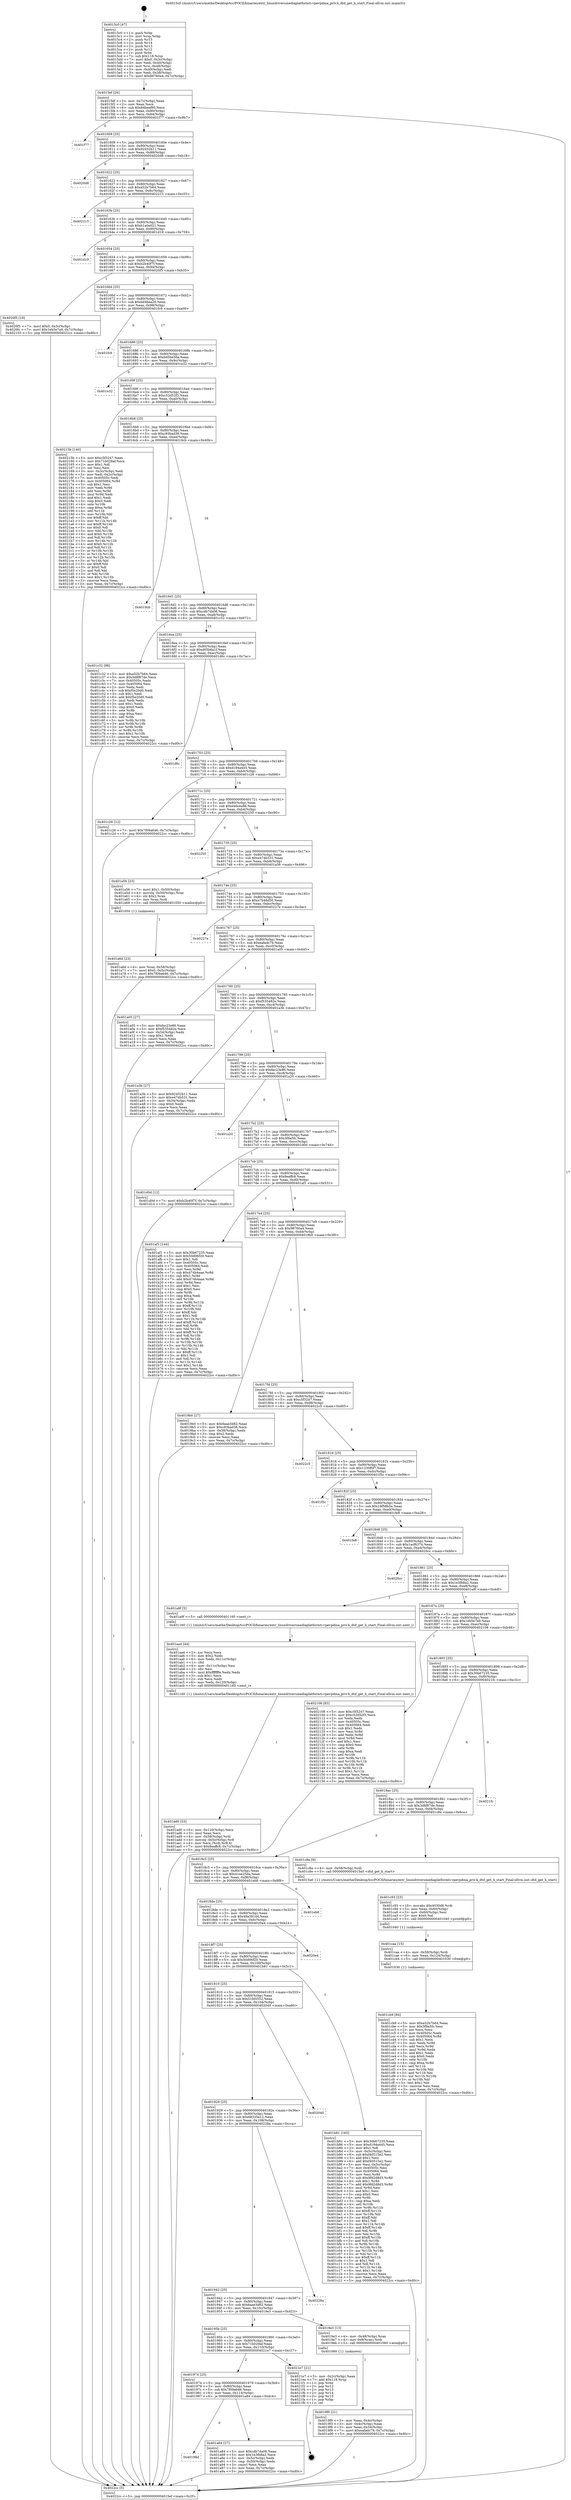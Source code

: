 digraph "0x4015c0" {
  label = "0x4015c0 (/mnt/c/Users/mathe/Desktop/tcc/POCII/binaries/extr_linuxdriversmediaplatformti-vpevpdma_priv.h_dtd_get_h_start_Final-ollvm.out::main(0))"
  labelloc = "t"
  node[shape=record]

  Entry [label="",width=0.3,height=0.3,shape=circle,fillcolor=black,style=filled]
  "0x4015ef" [label="{
     0x4015ef [26]\l
     | [instrs]\l
     &nbsp;&nbsp;0x4015ef \<+3\>: mov -0x7c(%rbp),%eax\l
     &nbsp;&nbsp;0x4015f2 \<+2\>: mov %eax,%ecx\l
     &nbsp;&nbsp;0x4015f4 \<+6\>: sub $0x84beaf90,%ecx\l
     &nbsp;&nbsp;0x4015fa \<+3\>: mov %eax,-0x80(%rbp)\l
     &nbsp;&nbsp;0x4015fd \<+6\>: mov %ecx,-0x84(%rbp)\l
     &nbsp;&nbsp;0x401603 \<+6\>: je 0000000000401f77 \<main+0x9b7\>\l
  }"]
  "0x401f77" [label="{
     0x401f77\l
  }", style=dashed]
  "0x401609" [label="{
     0x401609 [25]\l
     | [instrs]\l
     &nbsp;&nbsp;0x401609 \<+5\>: jmp 000000000040160e \<main+0x4e\>\l
     &nbsp;&nbsp;0x40160e \<+3\>: mov -0x80(%rbp),%eax\l
     &nbsp;&nbsp;0x401611 \<+5\>: sub $0x92452b11,%eax\l
     &nbsp;&nbsp;0x401616 \<+6\>: mov %eax,-0x88(%rbp)\l
     &nbsp;&nbsp;0x40161c \<+6\>: je 00000000004020d8 \<main+0xb18\>\l
  }"]
  Exit [label="",width=0.3,height=0.3,shape=circle,fillcolor=black,style=filled,peripheries=2]
  "0x4020d8" [label="{
     0x4020d8\l
  }", style=dashed]
  "0x401622" [label="{
     0x401622 [25]\l
     | [instrs]\l
     &nbsp;&nbsp;0x401622 \<+5\>: jmp 0000000000401627 \<main+0x67\>\l
     &nbsp;&nbsp;0x401627 \<+3\>: mov -0x80(%rbp),%eax\l
     &nbsp;&nbsp;0x40162a \<+5\>: sub $0xa52b7b64,%eax\l
     &nbsp;&nbsp;0x40162f \<+6\>: mov %eax,-0x8c(%rbp)\l
     &nbsp;&nbsp;0x401635 \<+6\>: je 0000000000402215 \<main+0xc55\>\l
  }"]
  "0x401cb9" [label="{
     0x401cb9 [84]\l
     | [instrs]\l
     &nbsp;&nbsp;0x401cb9 \<+5\>: mov $0xa52b7b64,%eax\l
     &nbsp;&nbsp;0x401cbe \<+5\>: mov $0x3f9a5fc,%esi\l
     &nbsp;&nbsp;0x401cc3 \<+2\>: xor %ecx,%ecx\l
     &nbsp;&nbsp;0x401cc5 \<+7\>: mov 0x40505c,%edx\l
     &nbsp;&nbsp;0x401ccc \<+8\>: mov 0x405064,%r8d\l
     &nbsp;&nbsp;0x401cd4 \<+3\>: sub $0x1,%ecx\l
     &nbsp;&nbsp;0x401cd7 \<+3\>: mov %edx,%r9d\l
     &nbsp;&nbsp;0x401cda \<+3\>: add %ecx,%r9d\l
     &nbsp;&nbsp;0x401cdd \<+4\>: imul %r9d,%edx\l
     &nbsp;&nbsp;0x401ce1 \<+3\>: and $0x1,%edx\l
     &nbsp;&nbsp;0x401ce4 \<+3\>: cmp $0x0,%edx\l
     &nbsp;&nbsp;0x401ce7 \<+4\>: sete %r10b\l
     &nbsp;&nbsp;0x401ceb \<+4\>: cmp $0xa,%r8d\l
     &nbsp;&nbsp;0x401cef \<+4\>: setl %r11b\l
     &nbsp;&nbsp;0x401cf3 \<+3\>: mov %r10b,%bl\l
     &nbsp;&nbsp;0x401cf6 \<+3\>: and %r11b,%bl\l
     &nbsp;&nbsp;0x401cf9 \<+3\>: xor %r11b,%r10b\l
     &nbsp;&nbsp;0x401cfc \<+3\>: or %r10b,%bl\l
     &nbsp;&nbsp;0x401cff \<+3\>: test $0x1,%bl\l
     &nbsp;&nbsp;0x401d02 \<+3\>: cmovne %esi,%eax\l
     &nbsp;&nbsp;0x401d05 \<+3\>: mov %eax,-0x7c(%rbp)\l
     &nbsp;&nbsp;0x401d08 \<+5\>: jmp 00000000004022cc \<main+0xd0c\>\l
  }"]
  "0x402215" [label="{
     0x402215\l
  }", style=dashed]
  "0x40163b" [label="{
     0x40163b [25]\l
     | [instrs]\l
     &nbsp;&nbsp;0x40163b \<+5\>: jmp 0000000000401640 \<main+0x80\>\l
     &nbsp;&nbsp;0x401640 \<+3\>: mov -0x80(%rbp),%eax\l
     &nbsp;&nbsp;0x401643 \<+5\>: sub $0xb1a0a021,%eax\l
     &nbsp;&nbsp;0x401648 \<+6\>: mov %eax,-0x90(%rbp)\l
     &nbsp;&nbsp;0x40164e \<+6\>: je 0000000000401d19 \<main+0x759\>\l
  }"]
  "0x401caa" [label="{
     0x401caa [15]\l
     | [instrs]\l
     &nbsp;&nbsp;0x401caa \<+4\>: mov -0x58(%rbp),%rdi\l
     &nbsp;&nbsp;0x401cae \<+6\>: mov %eax,-0x124(%rbp)\l
     &nbsp;&nbsp;0x401cb4 \<+5\>: call 0000000000401030 \<free@plt\>\l
     | [calls]\l
     &nbsp;&nbsp;0x401030 \{1\} (unknown)\l
  }"]
  "0x401d19" [label="{
     0x401d19\l
  }", style=dashed]
  "0x401654" [label="{
     0x401654 [25]\l
     | [instrs]\l
     &nbsp;&nbsp;0x401654 \<+5\>: jmp 0000000000401659 \<main+0x99\>\l
     &nbsp;&nbsp;0x401659 \<+3\>: mov -0x80(%rbp),%eax\l
     &nbsp;&nbsp;0x40165c \<+5\>: sub $0xb2b40f7f,%eax\l
     &nbsp;&nbsp;0x401661 \<+6\>: mov %eax,-0x94(%rbp)\l
     &nbsp;&nbsp;0x401667 \<+6\>: je 00000000004020f5 \<main+0xb35\>\l
  }"]
  "0x401c93" [label="{
     0x401c93 [23]\l
     | [instrs]\l
     &nbsp;&nbsp;0x401c93 \<+10\>: movabs $0x4030d6,%rdi\l
     &nbsp;&nbsp;0x401c9d \<+3\>: mov %eax,-0x60(%rbp)\l
     &nbsp;&nbsp;0x401ca0 \<+3\>: mov -0x60(%rbp),%esi\l
     &nbsp;&nbsp;0x401ca3 \<+2\>: mov $0x0,%al\l
     &nbsp;&nbsp;0x401ca5 \<+5\>: call 0000000000401040 \<printf@plt\>\l
     | [calls]\l
     &nbsp;&nbsp;0x401040 \{1\} (unknown)\l
  }"]
  "0x4020f5" [label="{
     0x4020f5 [19]\l
     | [instrs]\l
     &nbsp;&nbsp;0x4020f5 \<+7\>: movl $0x0,-0x3c(%rbp)\l
     &nbsp;&nbsp;0x4020fc \<+7\>: movl $0x1eb5e7a9,-0x7c(%rbp)\l
     &nbsp;&nbsp;0x402103 \<+5\>: jmp 00000000004022cc \<main+0xd0c\>\l
  }"]
  "0x40166d" [label="{
     0x40166d [25]\l
     | [instrs]\l
     &nbsp;&nbsp;0x40166d \<+5\>: jmp 0000000000401672 \<main+0xb2\>\l
     &nbsp;&nbsp;0x401672 \<+3\>: mov -0x80(%rbp),%eax\l
     &nbsp;&nbsp;0x401675 \<+5\>: sub $0xbd4bea26,%eax\l
     &nbsp;&nbsp;0x40167a \<+6\>: mov %eax,-0x98(%rbp)\l
     &nbsp;&nbsp;0x401680 \<+6\>: je 0000000000401fc9 \<main+0xa09\>\l
  }"]
  "0x401ad0" [label="{
     0x401ad0 [33]\l
     | [instrs]\l
     &nbsp;&nbsp;0x401ad0 \<+6\>: mov -0x120(%rbp),%ecx\l
     &nbsp;&nbsp;0x401ad6 \<+3\>: imul %eax,%ecx\l
     &nbsp;&nbsp;0x401ad9 \<+4\>: mov -0x58(%rbp),%rdi\l
     &nbsp;&nbsp;0x401add \<+4\>: movslq -0x5c(%rbp),%r8\l
     &nbsp;&nbsp;0x401ae1 \<+4\>: mov %ecx,(%rdi,%r8,4)\l
     &nbsp;&nbsp;0x401ae5 \<+7\>: movl $0x8eaffc8,-0x7c(%rbp)\l
     &nbsp;&nbsp;0x401aec \<+5\>: jmp 00000000004022cc \<main+0xd0c\>\l
  }"]
  "0x401fc9" [label="{
     0x401fc9\l
  }", style=dashed]
  "0x401686" [label="{
     0x401686 [25]\l
     | [instrs]\l
     &nbsp;&nbsp;0x401686 \<+5\>: jmp 000000000040168b \<main+0xcb\>\l
     &nbsp;&nbsp;0x40168b \<+3\>: mov -0x80(%rbp),%eax\l
     &nbsp;&nbsp;0x40168e \<+5\>: sub $0xbd5be56a,%eax\l
     &nbsp;&nbsp;0x401693 \<+6\>: mov %eax,-0x9c(%rbp)\l
     &nbsp;&nbsp;0x401699 \<+6\>: je 0000000000401e32 \<main+0x872\>\l
  }"]
  "0x401aa4" [label="{
     0x401aa4 [44]\l
     | [instrs]\l
     &nbsp;&nbsp;0x401aa4 \<+2\>: xor %ecx,%ecx\l
     &nbsp;&nbsp;0x401aa6 \<+5\>: mov $0x2,%edx\l
     &nbsp;&nbsp;0x401aab \<+6\>: mov %edx,-0x11c(%rbp)\l
     &nbsp;&nbsp;0x401ab1 \<+1\>: cltd\l
     &nbsp;&nbsp;0x401ab2 \<+6\>: mov -0x11c(%rbp),%esi\l
     &nbsp;&nbsp;0x401ab8 \<+2\>: idiv %esi\l
     &nbsp;&nbsp;0x401aba \<+6\>: imul $0xfffffffe,%edx,%edx\l
     &nbsp;&nbsp;0x401ac0 \<+3\>: sub $0x1,%ecx\l
     &nbsp;&nbsp;0x401ac3 \<+2\>: sub %ecx,%edx\l
     &nbsp;&nbsp;0x401ac5 \<+6\>: mov %edx,-0x120(%rbp)\l
     &nbsp;&nbsp;0x401acb \<+5\>: call 0000000000401160 \<next_i\>\l
     | [calls]\l
     &nbsp;&nbsp;0x401160 \{1\} (/mnt/c/Users/mathe/Desktop/tcc/POCII/binaries/extr_linuxdriversmediaplatformti-vpevpdma_priv.h_dtd_get_h_start_Final-ollvm.out::next_i)\l
  }"]
  "0x401e32" [label="{
     0x401e32\l
  }", style=dashed]
  "0x40169f" [label="{
     0x40169f [25]\l
     | [instrs]\l
     &nbsp;&nbsp;0x40169f \<+5\>: jmp 00000000004016a4 \<main+0xe4\>\l
     &nbsp;&nbsp;0x4016a4 \<+3\>: mov -0x80(%rbp),%eax\l
     &nbsp;&nbsp;0x4016a7 \<+5\>: sub $0xc52d52f3,%eax\l
     &nbsp;&nbsp;0x4016ac \<+6\>: mov %eax,-0xa0(%rbp)\l
     &nbsp;&nbsp;0x4016b2 \<+6\>: je 000000000040215b \<main+0xb9b\>\l
  }"]
  "0x40198d" [label="{
     0x40198d\l
  }", style=dashed]
  "0x40215b" [label="{
     0x40215b [140]\l
     | [instrs]\l
     &nbsp;&nbsp;0x40215b \<+5\>: mov $0xc5f3247,%eax\l
     &nbsp;&nbsp;0x402160 \<+5\>: mov $0x71b029af,%ecx\l
     &nbsp;&nbsp;0x402165 \<+2\>: mov $0x1,%dl\l
     &nbsp;&nbsp;0x402167 \<+2\>: xor %esi,%esi\l
     &nbsp;&nbsp;0x402169 \<+3\>: mov -0x3c(%rbp),%edi\l
     &nbsp;&nbsp;0x40216c \<+3\>: mov %edi,-0x2c(%rbp)\l
     &nbsp;&nbsp;0x40216f \<+7\>: mov 0x40505c,%edi\l
     &nbsp;&nbsp;0x402176 \<+8\>: mov 0x405064,%r8d\l
     &nbsp;&nbsp;0x40217e \<+3\>: sub $0x1,%esi\l
     &nbsp;&nbsp;0x402181 \<+3\>: mov %edi,%r9d\l
     &nbsp;&nbsp;0x402184 \<+3\>: add %esi,%r9d\l
     &nbsp;&nbsp;0x402187 \<+4\>: imul %r9d,%edi\l
     &nbsp;&nbsp;0x40218b \<+3\>: and $0x1,%edi\l
     &nbsp;&nbsp;0x40218e \<+3\>: cmp $0x0,%edi\l
     &nbsp;&nbsp;0x402191 \<+4\>: sete %r10b\l
     &nbsp;&nbsp;0x402195 \<+4\>: cmp $0xa,%r8d\l
     &nbsp;&nbsp;0x402199 \<+4\>: setl %r11b\l
     &nbsp;&nbsp;0x40219d \<+3\>: mov %r10b,%bl\l
     &nbsp;&nbsp;0x4021a0 \<+3\>: xor $0xff,%bl\l
     &nbsp;&nbsp;0x4021a3 \<+3\>: mov %r11b,%r14b\l
     &nbsp;&nbsp;0x4021a6 \<+4\>: xor $0xff,%r14b\l
     &nbsp;&nbsp;0x4021aa \<+3\>: xor $0x0,%dl\l
     &nbsp;&nbsp;0x4021ad \<+3\>: mov %bl,%r15b\l
     &nbsp;&nbsp;0x4021b0 \<+4\>: and $0x0,%r15b\l
     &nbsp;&nbsp;0x4021b4 \<+3\>: and %dl,%r10b\l
     &nbsp;&nbsp;0x4021b7 \<+3\>: mov %r14b,%r12b\l
     &nbsp;&nbsp;0x4021ba \<+4\>: and $0x0,%r12b\l
     &nbsp;&nbsp;0x4021be \<+3\>: and %dl,%r11b\l
     &nbsp;&nbsp;0x4021c1 \<+3\>: or %r10b,%r15b\l
     &nbsp;&nbsp;0x4021c4 \<+3\>: or %r11b,%r12b\l
     &nbsp;&nbsp;0x4021c7 \<+3\>: xor %r12b,%r15b\l
     &nbsp;&nbsp;0x4021ca \<+3\>: or %r14b,%bl\l
     &nbsp;&nbsp;0x4021cd \<+3\>: xor $0xff,%bl\l
     &nbsp;&nbsp;0x4021d0 \<+3\>: or $0x0,%dl\l
     &nbsp;&nbsp;0x4021d3 \<+2\>: and %dl,%bl\l
     &nbsp;&nbsp;0x4021d5 \<+3\>: or %bl,%r15b\l
     &nbsp;&nbsp;0x4021d8 \<+4\>: test $0x1,%r15b\l
     &nbsp;&nbsp;0x4021dc \<+3\>: cmovne %ecx,%eax\l
     &nbsp;&nbsp;0x4021df \<+3\>: mov %eax,-0x7c(%rbp)\l
     &nbsp;&nbsp;0x4021e2 \<+5\>: jmp 00000000004022cc \<main+0xd0c\>\l
  }"]
  "0x4016b8" [label="{
     0x4016b8 [25]\l
     | [instrs]\l
     &nbsp;&nbsp;0x4016b8 \<+5\>: jmp 00000000004016bd \<main+0xfd\>\l
     &nbsp;&nbsp;0x4016bd \<+3\>: mov -0x80(%rbp),%eax\l
     &nbsp;&nbsp;0x4016c0 \<+5\>: sub $0xc93bad38,%eax\l
     &nbsp;&nbsp;0x4016c5 \<+6\>: mov %eax,-0xa4(%rbp)\l
     &nbsp;&nbsp;0x4016cb \<+6\>: je 00000000004019cb \<main+0x40b\>\l
  }"]
  "0x401a84" [label="{
     0x401a84 [27]\l
     | [instrs]\l
     &nbsp;&nbsp;0x401a84 \<+5\>: mov $0xcdb7da06,%eax\l
     &nbsp;&nbsp;0x401a89 \<+5\>: mov $0x1e3fb8a2,%ecx\l
     &nbsp;&nbsp;0x401a8e \<+3\>: mov -0x5c(%rbp),%edx\l
     &nbsp;&nbsp;0x401a91 \<+3\>: cmp -0x50(%rbp),%edx\l
     &nbsp;&nbsp;0x401a94 \<+3\>: cmovl %ecx,%eax\l
     &nbsp;&nbsp;0x401a97 \<+3\>: mov %eax,-0x7c(%rbp)\l
     &nbsp;&nbsp;0x401a9a \<+5\>: jmp 00000000004022cc \<main+0xd0c\>\l
  }"]
  "0x4019cb" [label="{
     0x4019cb\l
  }", style=dashed]
  "0x4016d1" [label="{
     0x4016d1 [25]\l
     | [instrs]\l
     &nbsp;&nbsp;0x4016d1 \<+5\>: jmp 00000000004016d6 \<main+0x116\>\l
     &nbsp;&nbsp;0x4016d6 \<+3\>: mov -0x80(%rbp),%eax\l
     &nbsp;&nbsp;0x4016d9 \<+5\>: sub $0xcdb7da06,%eax\l
     &nbsp;&nbsp;0x4016de \<+6\>: mov %eax,-0xa8(%rbp)\l
     &nbsp;&nbsp;0x4016e4 \<+6\>: je 0000000000401c32 \<main+0x672\>\l
  }"]
  "0x401974" [label="{
     0x401974 [25]\l
     | [instrs]\l
     &nbsp;&nbsp;0x401974 \<+5\>: jmp 0000000000401979 \<main+0x3b9\>\l
     &nbsp;&nbsp;0x401979 \<+3\>: mov -0x80(%rbp),%eax\l
     &nbsp;&nbsp;0x40197c \<+5\>: sub $0x7f09a646,%eax\l
     &nbsp;&nbsp;0x401981 \<+6\>: mov %eax,-0x114(%rbp)\l
     &nbsp;&nbsp;0x401987 \<+6\>: je 0000000000401a84 \<main+0x4c4\>\l
  }"]
  "0x401c32" [label="{
     0x401c32 [88]\l
     | [instrs]\l
     &nbsp;&nbsp;0x401c32 \<+5\>: mov $0xa52b7b64,%eax\l
     &nbsp;&nbsp;0x401c37 \<+5\>: mov $0x3d8f87de,%ecx\l
     &nbsp;&nbsp;0x401c3c \<+7\>: mov 0x40505c,%edx\l
     &nbsp;&nbsp;0x401c43 \<+7\>: mov 0x405064,%esi\l
     &nbsp;&nbsp;0x401c4a \<+2\>: mov %edx,%edi\l
     &nbsp;&nbsp;0x401c4c \<+6\>: sub $0xf5e20d0,%edi\l
     &nbsp;&nbsp;0x401c52 \<+3\>: sub $0x1,%edi\l
     &nbsp;&nbsp;0x401c55 \<+6\>: add $0xf5e20d0,%edi\l
     &nbsp;&nbsp;0x401c5b \<+3\>: imul %edi,%edx\l
     &nbsp;&nbsp;0x401c5e \<+3\>: and $0x1,%edx\l
     &nbsp;&nbsp;0x401c61 \<+3\>: cmp $0x0,%edx\l
     &nbsp;&nbsp;0x401c64 \<+4\>: sete %r8b\l
     &nbsp;&nbsp;0x401c68 \<+3\>: cmp $0xa,%esi\l
     &nbsp;&nbsp;0x401c6b \<+4\>: setl %r9b\l
     &nbsp;&nbsp;0x401c6f \<+3\>: mov %r8b,%r10b\l
     &nbsp;&nbsp;0x401c72 \<+3\>: and %r9b,%r10b\l
     &nbsp;&nbsp;0x401c75 \<+3\>: xor %r9b,%r8b\l
     &nbsp;&nbsp;0x401c78 \<+3\>: or %r8b,%r10b\l
     &nbsp;&nbsp;0x401c7b \<+4\>: test $0x1,%r10b\l
     &nbsp;&nbsp;0x401c7f \<+3\>: cmovne %ecx,%eax\l
     &nbsp;&nbsp;0x401c82 \<+3\>: mov %eax,-0x7c(%rbp)\l
     &nbsp;&nbsp;0x401c85 \<+5\>: jmp 00000000004022cc \<main+0xd0c\>\l
  }"]
  "0x4016ea" [label="{
     0x4016ea [25]\l
     | [instrs]\l
     &nbsp;&nbsp;0x4016ea \<+5\>: jmp 00000000004016ef \<main+0x12f\>\l
     &nbsp;&nbsp;0x4016ef \<+3\>: mov -0x80(%rbp),%eax\l
     &nbsp;&nbsp;0x4016f2 \<+5\>: sub $0xd05b6a1f,%eax\l
     &nbsp;&nbsp;0x4016f7 \<+6\>: mov %eax,-0xac(%rbp)\l
     &nbsp;&nbsp;0x4016fd \<+6\>: je 0000000000401d6c \<main+0x7ac\>\l
  }"]
  "0x4021e7" [label="{
     0x4021e7 [21]\l
     | [instrs]\l
     &nbsp;&nbsp;0x4021e7 \<+3\>: mov -0x2c(%rbp),%eax\l
     &nbsp;&nbsp;0x4021ea \<+7\>: add $0x118,%rsp\l
     &nbsp;&nbsp;0x4021f1 \<+1\>: pop %rbx\l
     &nbsp;&nbsp;0x4021f2 \<+2\>: pop %r12\l
     &nbsp;&nbsp;0x4021f4 \<+2\>: pop %r13\l
     &nbsp;&nbsp;0x4021f6 \<+2\>: pop %r14\l
     &nbsp;&nbsp;0x4021f8 \<+2\>: pop %r15\l
     &nbsp;&nbsp;0x4021fa \<+1\>: pop %rbp\l
     &nbsp;&nbsp;0x4021fb \<+1\>: ret\l
  }"]
  "0x401d6c" [label="{
     0x401d6c\l
  }", style=dashed]
  "0x401703" [label="{
     0x401703 [25]\l
     | [instrs]\l
     &nbsp;&nbsp;0x401703 \<+5\>: jmp 0000000000401708 \<main+0x148\>\l
     &nbsp;&nbsp;0x401708 \<+3\>: mov -0x80(%rbp),%eax\l
     &nbsp;&nbsp;0x40170b \<+5\>: sub $0xd194a445,%eax\l
     &nbsp;&nbsp;0x401710 \<+6\>: mov %eax,-0xb0(%rbp)\l
     &nbsp;&nbsp;0x401716 \<+6\>: je 0000000000401c26 \<main+0x666\>\l
  }"]
  "0x401a6d" [label="{
     0x401a6d [23]\l
     | [instrs]\l
     &nbsp;&nbsp;0x401a6d \<+4\>: mov %rax,-0x58(%rbp)\l
     &nbsp;&nbsp;0x401a71 \<+7\>: movl $0x0,-0x5c(%rbp)\l
     &nbsp;&nbsp;0x401a78 \<+7\>: movl $0x7f09a646,-0x7c(%rbp)\l
     &nbsp;&nbsp;0x401a7f \<+5\>: jmp 00000000004022cc \<main+0xd0c\>\l
  }"]
  "0x401c26" [label="{
     0x401c26 [12]\l
     | [instrs]\l
     &nbsp;&nbsp;0x401c26 \<+7\>: movl $0x7f09a646,-0x7c(%rbp)\l
     &nbsp;&nbsp;0x401c2d \<+5\>: jmp 00000000004022cc \<main+0xd0c\>\l
  }"]
  "0x40171c" [label="{
     0x40171c [25]\l
     | [instrs]\l
     &nbsp;&nbsp;0x40171c \<+5\>: jmp 0000000000401721 \<main+0x161\>\l
     &nbsp;&nbsp;0x401721 \<+3\>: mov -0x80(%rbp),%eax\l
     &nbsp;&nbsp;0x401724 \<+5\>: sub $0xe46cea98,%eax\l
     &nbsp;&nbsp;0x401729 \<+6\>: mov %eax,-0xb4(%rbp)\l
     &nbsp;&nbsp;0x40172f \<+6\>: je 0000000000402250 \<main+0xc90\>\l
  }"]
  "0x4019f0" [label="{
     0x4019f0 [21]\l
     | [instrs]\l
     &nbsp;&nbsp;0x4019f0 \<+3\>: mov %eax,-0x4c(%rbp)\l
     &nbsp;&nbsp;0x4019f3 \<+3\>: mov -0x4c(%rbp),%eax\l
     &nbsp;&nbsp;0x4019f6 \<+3\>: mov %eax,-0x34(%rbp)\l
     &nbsp;&nbsp;0x4019f9 \<+7\>: movl $0xeafadc79,-0x7c(%rbp)\l
     &nbsp;&nbsp;0x401a00 \<+5\>: jmp 00000000004022cc \<main+0xd0c\>\l
  }"]
  "0x402250" [label="{
     0x402250\l
  }", style=dashed]
  "0x401735" [label="{
     0x401735 [25]\l
     | [instrs]\l
     &nbsp;&nbsp;0x401735 \<+5\>: jmp 000000000040173a \<main+0x17a\>\l
     &nbsp;&nbsp;0x40173a \<+3\>: mov -0x80(%rbp),%eax\l
     &nbsp;&nbsp;0x40173d \<+5\>: sub $0xe474b531,%eax\l
     &nbsp;&nbsp;0x401742 \<+6\>: mov %eax,-0xb8(%rbp)\l
     &nbsp;&nbsp;0x401748 \<+6\>: je 0000000000401a56 \<main+0x496\>\l
  }"]
  "0x40195b" [label="{
     0x40195b [25]\l
     | [instrs]\l
     &nbsp;&nbsp;0x40195b \<+5\>: jmp 0000000000401960 \<main+0x3a0\>\l
     &nbsp;&nbsp;0x401960 \<+3\>: mov -0x80(%rbp),%eax\l
     &nbsp;&nbsp;0x401963 \<+5\>: sub $0x71b029af,%eax\l
     &nbsp;&nbsp;0x401968 \<+6\>: mov %eax,-0x110(%rbp)\l
     &nbsp;&nbsp;0x40196e \<+6\>: je 00000000004021e7 \<main+0xc27\>\l
  }"]
  "0x401a56" [label="{
     0x401a56 [23]\l
     | [instrs]\l
     &nbsp;&nbsp;0x401a56 \<+7\>: movl $0x1,-0x50(%rbp)\l
     &nbsp;&nbsp;0x401a5d \<+4\>: movslq -0x50(%rbp),%rax\l
     &nbsp;&nbsp;0x401a61 \<+4\>: shl $0x2,%rax\l
     &nbsp;&nbsp;0x401a65 \<+3\>: mov %rax,%rdi\l
     &nbsp;&nbsp;0x401a68 \<+5\>: call 0000000000401050 \<malloc@plt\>\l
     | [calls]\l
     &nbsp;&nbsp;0x401050 \{1\} (unknown)\l
  }"]
  "0x40174e" [label="{
     0x40174e [25]\l
     | [instrs]\l
     &nbsp;&nbsp;0x40174e \<+5\>: jmp 0000000000401753 \<main+0x193\>\l
     &nbsp;&nbsp;0x401753 \<+3\>: mov -0x80(%rbp),%eax\l
     &nbsp;&nbsp;0x401756 \<+5\>: sub $0xe7b48d50,%eax\l
     &nbsp;&nbsp;0x40175b \<+6\>: mov %eax,-0xbc(%rbp)\l
     &nbsp;&nbsp;0x401761 \<+6\>: je 000000000040227e \<main+0xcbe\>\l
  }"]
  "0x4019e3" [label="{
     0x4019e3 [13]\l
     | [instrs]\l
     &nbsp;&nbsp;0x4019e3 \<+4\>: mov -0x48(%rbp),%rax\l
     &nbsp;&nbsp;0x4019e7 \<+4\>: mov 0x8(%rax),%rdi\l
     &nbsp;&nbsp;0x4019eb \<+5\>: call 0000000000401060 \<atoi@plt\>\l
     | [calls]\l
     &nbsp;&nbsp;0x401060 \{1\} (unknown)\l
  }"]
  "0x40227e" [label="{
     0x40227e\l
  }", style=dashed]
  "0x401767" [label="{
     0x401767 [25]\l
     | [instrs]\l
     &nbsp;&nbsp;0x401767 \<+5\>: jmp 000000000040176c \<main+0x1ac\>\l
     &nbsp;&nbsp;0x40176c \<+3\>: mov -0x80(%rbp),%eax\l
     &nbsp;&nbsp;0x40176f \<+5\>: sub $0xeafadc79,%eax\l
     &nbsp;&nbsp;0x401774 \<+6\>: mov %eax,-0xc0(%rbp)\l
     &nbsp;&nbsp;0x40177a \<+6\>: je 0000000000401a05 \<main+0x445\>\l
  }"]
  "0x401942" [label="{
     0x401942 [25]\l
     | [instrs]\l
     &nbsp;&nbsp;0x401942 \<+5\>: jmp 0000000000401947 \<main+0x387\>\l
     &nbsp;&nbsp;0x401947 \<+3\>: mov -0x80(%rbp),%eax\l
     &nbsp;&nbsp;0x40194a \<+5\>: sub $0x6aae3d82,%eax\l
     &nbsp;&nbsp;0x40194f \<+6\>: mov %eax,-0x10c(%rbp)\l
     &nbsp;&nbsp;0x401955 \<+6\>: je 00000000004019e3 \<main+0x423\>\l
  }"]
  "0x401a05" [label="{
     0x401a05 [27]\l
     | [instrs]\l
     &nbsp;&nbsp;0x401a05 \<+5\>: mov $0xfac23e86,%eax\l
     &nbsp;&nbsp;0x401a0a \<+5\>: mov $0xf535482e,%ecx\l
     &nbsp;&nbsp;0x401a0f \<+3\>: mov -0x34(%rbp),%edx\l
     &nbsp;&nbsp;0x401a12 \<+3\>: cmp $0x1,%edx\l
     &nbsp;&nbsp;0x401a15 \<+3\>: cmovl %ecx,%eax\l
     &nbsp;&nbsp;0x401a18 \<+3\>: mov %eax,-0x7c(%rbp)\l
     &nbsp;&nbsp;0x401a1b \<+5\>: jmp 00000000004022cc \<main+0xd0c\>\l
  }"]
  "0x401780" [label="{
     0x401780 [25]\l
     | [instrs]\l
     &nbsp;&nbsp;0x401780 \<+5\>: jmp 0000000000401785 \<main+0x1c5\>\l
     &nbsp;&nbsp;0x401785 \<+3\>: mov -0x80(%rbp),%eax\l
     &nbsp;&nbsp;0x401788 \<+5\>: sub $0xf535482e,%eax\l
     &nbsp;&nbsp;0x40178d \<+6\>: mov %eax,-0xc4(%rbp)\l
     &nbsp;&nbsp;0x401793 \<+6\>: je 0000000000401a3b \<main+0x47b\>\l
  }"]
  "0x40228a" [label="{
     0x40228a\l
  }", style=dashed]
  "0x401a3b" [label="{
     0x401a3b [27]\l
     | [instrs]\l
     &nbsp;&nbsp;0x401a3b \<+5\>: mov $0x92452b11,%eax\l
     &nbsp;&nbsp;0x401a40 \<+5\>: mov $0xe474b531,%ecx\l
     &nbsp;&nbsp;0x401a45 \<+3\>: mov -0x34(%rbp),%edx\l
     &nbsp;&nbsp;0x401a48 \<+3\>: cmp $0x0,%edx\l
     &nbsp;&nbsp;0x401a4b \<+3\>: cmove %ecx,%eax\l
     &nbsp;&nbsp;0x401a4e \<+3\>: mov %eax,-0x7c(%rbp)\l
     &nbsp;&nbsp;0x401a51 \<+5\>: jmp 00000000004022cc \<main+0xd0c\>\l
  }"]
  "0x401799" [label="{
     0x401799 [25]\l
     | [instrs]\l
     &nbsp;&nbsp;0x401799 \<+5\>: jmp 000000000040179e \<main+0x1de\>\l
     &nbsp;&nbsp;0x40179e \<+3\>: mov -0x80(%rbp),%eax\l
     &nbsp;&nbsp;0x4017a1 \<+5\>: sub $0xfac23e86,%eax\l
     &nbsp;&nbsp;0x4017a6 \<+6\>: mov %eax,-0xc8(%rbp)\l
     &nbsp;&nbsp;0x4017ac \<+6\>: je 0000000000401a20 \<main+0x460\>\l
  }"]
  "0x401929" [label="{
     0x401929 [25]\l
     | [instrs]\l
     &nbsp;&nbsp;0x401929 \<+5\>: jmp 000000000040192e \<main+0x36e\>\l
     &nbsp;&nbsp;0x40192e \<+3\>: mov -0x80(%rbp),%eax\l
     &nbsp;&nbsp;0x401931 \<+5\>: sub $0x68335e12,%eax\l
     &nbsp;&nbsp;0x401936 \<+6\>: mov %eax,-0x108(%rbp)\l
     &nbsp;&nbsp;0x40193c \<+6\>: je 000000000040228a \<main+0xcca\>\l
  }"]
  "0x401a20" [label="{
     0x401a20\l
  }", style=dashed]
  "0x4017b2" [label="{
     0x4017b2 [25]\l
     | [instrs]\l
     &nbsp;&nbsp;0x4017b2 \<+5\>: jmp 00000000004017b7 \<main+0x1f7\>\l
     &nbsp;&nbsp;0x4017b7 \<+3\>: mov -0x80(%rbp),%eax\l
     &nbsp;&nbsp;0x4017ba \<+5\>: sub $0x3f9a5fc,%eax\l
     &nbsp;&nbsp;0x4017bf \<+6\>: mov %eax,-0xcc(%rbp)\l
     &nbsp;&nbsp;0x4017c5 \<+6\>: je 0000000000401d0d \<main+0x74d\>\l
  }"]
  "0x402040" [label="{
     0x402040\l
  }", style=dashed]
  "0x401d0d" [label="{
     0x401d0d [12]\l
     | [instrs]\l
     &nbsp;&nbsp;0x401d0d \<+7\>: movl $0xb2b40f7f,-0x7c(%rbp)\l
     &nbsp;&nbsp;0x401d14 \<+5\>: jmp 00000000004022cc \<main+0xd0c\>\l
  }"]
  "0x4017cb" [label="{
     0x4017cb [25]\l
     | [instrs]\l
     &nbsp;&nbsp;0x4017cb \<+5\>: jmp 00000000004017d0 \<main+0x210\>\l
     &nbsp;&nbsp;0x4017d0 \<+3\>: mov -0x80(%rbp),%eax\l
     &nbsp;&nbsp;0x4017d3 \<+5\>: sub $0x8eaffc8,%eax\l
     &nbsp;&nbsp;0x4017d8 \<+6\>: mov %eax,-0xd0(%rbp)\l
     &nbsp;&nbsp;0x4017de \<+6\>: je 0000000000401af1 \<main+0x531\>\l
  }"]
  "0x401910" [label="{
     0x401910 [25]\l
     | [instrs]\l
     &nbsp;&nbsp;0x401910 \<+5\>: jmp 0000000000401915 \<main+0x355\>\l
     &nbsp;&nbsp;0x401915 \<+3\>: mov -0x80(%rbp),%eax\l
     &nbsp;&nbsp;0x401918 \<+5\>: sub $0x51fd5552,%eax\l
     &nbsp;&nbsp;0x40191d \<+6\>: mov %eax,-0x104(%rbp)\l
     &nbsp;&nbsp;0x401923 \<+6\>: je 0000000000402040 \<main+0xa80\>\l
  }"]
  "0x401af1" [label="{
     0x401af1 [144]\l
     | [instrs]\l
     &nbsp;&nbsp;0x401af1 \<+5\>: mov $0x30b67235,%eax\l
     &nbsp;&nbsp;0x401af6 \<+5\>: mov $0x50d06f20,%ecx\l
     &nbsp;&nbsp;0x401afb \<+2\>: mov $0x1,%dl\l
     &nbsp;&nbsp;0x401afd \<+7\>: mov 0x40505c,%esi\l
     &nbsp;&nbsp;0x401b04 \<+7\>: mov 0x405064,%edi\l
     &nbsp;&nbsp;0x401b0b \<+3\>: mov %esi,%r8d\l
     &nbsp;&nbsp;0x401b0e \<+7\>: sub $0x474b4aae,%r8d\l
     &nbsp;&nbsp;0x401b15 \<+4\>: sub $0x1,%r8d\l
     &nbsp;&nbsp;0x401b19 \<+7\>: add $0x474b4aae,%r8d\l
     &nbsp;&nbsp;0x401b20 \<+4\>: imul %r8d,%esi\l
     &nbsp;&nbsp;0x401b24 \<+3\>: and $0x1,%esi\l
     &nbsp;&nbsp;0x401b27 \<+3\>: cmp $0x0,%esi\l
     &nbsp;&nbsp;0x401b2a \<+4\>: sete %r9b\l
     &nbsp;&nbsp;0x401b2e \<+3\>: cmp $0xa,%edi\l
     &nbsp;&nbsp;0x401b31 \<+4\>: setl %r10b\l
     &nbsp;&nbsp;0x401b35 \<+3\>: mov %r9b,%r11b\l
     &nbsp;&nbsp;0x401b38 \<+4\>: xor $0xff,%r11b\l
     &nbsp;&nbsp;0x401b3c \<+3\>: mov %r10b,%bl\l
     &nbsp;&nbsp;0x401b3f \<+3\>: xor $0xff,%bl\l
     &nbsp;&nbsp;0x401b42 \<+3\>: xor $0x1,%dl\l
     &nbsp;&nbsp;0x401b45 \<+3\>: mov %r11b,%r14b\l
     &nbsp;&nbsp;0x401b48 \<+4\>: and $0xff,%r14b\l
     &nbsp;&nbsp;0x401b4c \<+3\>: and %dl,%r9b\l
     &nbsp;&nbsp;0x401b4f \<+3\>: mov %bl,%r15b\l
     &nbsp;&nbsp;0x401b52 \<+4\>: and $0xff,%r15b\l
     &nbsp;&nbsp;0x401b56 \<+3\>: and %dl,%r10b\l
     &nbsp;&nbsp;0x401b59 \<+3\>: or %r9b,%r14b\l
     &nbsp;&nbsp;0x401b5c \<+3\>: or %r10b,%r15b\l
     &nbsp;&nbsp;0x401b5f \<+3\>: xor %r15b,%r14b\l
     &nbsp;&nbsp;0x401b62 \<+3\>: or %bl,%r11b\l
     &nbsp;&nbsp;0x401b65 \<+4\>: xor $0xff,%r11b\l
     &nbsp;&nbsp;0x401b69 \<+3\>: or $0x1,%dl\l
     &nbsp;&nbsp;0x401b6c \<+3\>: and %dl,%r11b\l
     &nbsp;&nbsp;0x401b6f \<+3\>: or %r11b,%r14b\l
     &nbsp;&nbsp;0x401b72 \<+4\>: test $0x1,%r14b\l
     &nbsp;&nbsp;0x401b76 \<+3\>: cmovne %ecx,%eax\l
     &nbsp;&nbsp;0x401b79 \<+3\>: mov %eax,-0x7c(%rbp)\l
     &nbsp;&nbsp;0x401b7c \<+5\>: jmp 00000000004022cc \<main+0xd0c\>\l
  }"]
  "0x4017e4" [label="{
     0x4017e4 [25]\l
     | [instrs]\l
     &nbsp;&nbsp;0x4017e4 \<+5\>: jmp 00000000004017e9 \<main+0x229\>\l
     &nbsp;&nbsp;0x4017e9 \<+3\>: mov -0x80(%rbp),%eax\l
     &nbsp;&nbsp;0x4017ec \<+5\>: sub $0x98760a4,%eax\l
     &nbsp;&nbsp;0x4017f1 \<+6\>: mov %eax,-0xd4(%rbp)\l
     &nbsp;&nbsp;0x4017f7 \<+6\>: je 00000000004019b0 \<main+0x3f0\>\l
  }"]
  "0x401b81" [label="{
     0x401b81 [165]\l
     | [instrs]\l
     &nbsp;&nbsp;0x401b81 \<+5\>: mov $0x30b67235,%eax\l
     &nbsp;&nbsp;0x401b86 \<+5\>: mov $0xd194a445,%ecx\l
     &nbsp;&nbsp;0x401b8b \<+2\>: mov $0x1,%dl\l
     &nbsp;&nbsp;0x401b8d \<+3\>: mov -0x5c(%rbp),%esi\l
     &nbsp;&nbsp;0x401b90 \<+6\>: sub $0xf40515e2,%esi\l
     &nbsp;&nbsp;0x401b96 \<+3\>: add $0x1,%esi\l
     &nbsp;&nbsp;0x401b99 \<+6\>: add $0xf40515e2,%esi\l
     &nbsp;&nbsp;0x401b9f \<+3\>: mov %esi,-0x5c(%rbp)\l
     &nbsp;&nbsp;0x401ba2 \<+7\>: mov 0x40505c,%esi\l
     &nbsp;&nbsp;0x401ba9 \<+7\>: mov 0x405064,%edi\l
     &nbsp;&nbsp;0x401bb0 \<+3\>: mov %esi,%r8d\l
     &nbsp;&nbsp;0x401bb3 \<+7\>: sub $0x9fd2d8d3,%r8d\l
     &nbsp;&nbsp;0x401bba \<+4\>: sub $0x1,%r8d\l
     &nbsp;&nbsp;0x401bbe \<+7\>: add $0x9fd2d8d3,%r8d\l
     &nbsp;&nbsp;0x401bc5 \<+4\>: imul %r8d,%esi\l
     &nbsp;&nbsp;0x401bc9 \<+3\>: and $0x1,%esi\l
     &nbsp;&nbsp;0x401bcc \<+3\>: cmp $0x0,%esi\l
     &nbsp;&nbsp;0x401bcf \<+4\>: sete %r9b\l
     &nbsp;&nbsp;0x401bd3 \<+3\>: cmp $0xa,%edi\l
     &nbsp;&nbsp;0x401bd6 \<+4\>: setl %r10b\l
     &nbsp;&nbsp;0x401bda \<+3\>: mov %r9b,%r11b\l
     &nbsp;&nbsp;0x401bdd \<+4\>: xor $0xff,%r11b\l
     &nbsp;&nbsp;0x401be1 \<+3\>: mov %r10b,%bl\l
     &nbsp;&nbsp;0x401be4 \<+3\>: xor $0xff,%bl\l
     &nbsp;&nbsp;0x401be7 \<+3\>: xor $0x1,%dl\l
     &nbsp;&nbsp;0x401bea \<+3\>: mov %r11b,%r14b\l
     &nbsp;&nbsp;0x401bed \<+4\>: and $0xff,%r14b\l
     &nbsp;&nbsp;0x401bf1 \<+3\>: and %dl,%r9b\l
     &nbsp;&nbsp;0x401bf4 \<+3\>: mov %bl,%r15b\l
     &nbsp;&nbsp;0x401bf7 \<+4\>: and $0xff,%r15b\l
     &nbsp;&nbsp;0x401bfb \<+3\>: and %dl,%r10b\l
     &nbsp;&nbsp;0x401bfe \<+3\>: or %r9b,%r14b\l
     &nbsp;&nbsp;0x401c01 \<+3\>: or %r10b,%r15b\l
     &nbsp;&nbsp;0x401c04 \<+3\>: xor %r15b,%r14b\l
     &nbsp;&nbsp;0x401c07 \<+3\>: or %bl,%r11b\l
     &nbsp;&nbsp;0x401c0a \<+4\>: xor $0xff,%r11b\l
     &nbsp;&nbsp;0x401c0e \<+3\>: or $0x1,%dl\l
     &nbsp;&nbsp;0x401c11 \<+3\>: and %dl,%r11b\l
     &nbsp;&nbsp;0x401c14 \<+3\>: or %r11b,%r14b\l
     &nbsp;&nbsp;0x401c17 \<+4\>: test $0x1,%r14b\l
     &nbsp;&nbsp;0x401c1b \<+3\>: cmovne %ecx,%eax\l
     &nbsp;&nbsp;0x401c1e \<+3\>: mov %eax,-0x7c(%rbp)\l
     &nbsp;&nbsp;0x401c21 \<+5\>: jmp 00000000004022cc \<main+0xd0c\>\l
  }"]
  "0x4019b0" [label="{
     0x4019b0 [27]\l
     | [instrs]\l
     &nbsp;&nbsp;0x4019b0 \<+5\>: mov $0x6aae3d82,%eax\l
     &nbsp;&nbsp;0x4019b5 \<+5\>: mov $0xc93bad38,%ecx\l
     &nbsp;&nbsp;0x4019ba \<+3\>: mov -0x38(%rbp),%edx\l
     &nbsp;&nbsp;0x4019bd \<+3\>: cmp $0x2,%edx\l
     &nbsp;&nbsp;0x4019c0 \<+3\>: cmovne %ecx,%eax\l
     &nbsp;&nbsp;0x4019c3 \<+3\>: mov %eax,-0x7c(%rbp)\l
     &nbsp;&nbsp;0x4019c6 \<+5\>: jmp 00000000004022cc \<main+0xd0c\>\l
  }"]
  "0x4017fd" [label="{
     0x4017fd [25]\l
     | [instrs]\l
     &nbsp;&nbsp;0x4017fd \<+5\>: jmp 0000000000401802 \<main+0x242\>\l
     &nbsp;&nbsp;0x401802 \<+3\>: mov -0x80(%rbp),%eax\l
     &nbsp;&nbsp;0x401805 \<+5\>: sub $0xc5f3247,%eax\l
     &nbsp;&nbsp;0x40180a \<+6\>: mov %eax,-0xd8(%rbp)\l
     &nbsp;&nbsp;0x401810 \<+6\>: je 00000000004022c5 \<main+0xd05\>\l
  }"]
  "0x4022cc" [label="{
     0x4022cc [5]\l
     | [instrs]\l
     &nbsp;&nbsp;0x4022cc \<+5\>: jmp 00000000004015ef \<main+0x2f\>\l
  }"]
  "0x4015c0" [label="{
     0x4015c0 [47]\l
     | [instrs]\l
     &nbsp;&nbsp;0x4015c0 \<+1\>: push %rbp\l
     &nbsp;&nbsp;0x4015c1 \<+3\>: mov %rsp,%rbp\l
     &nbsp;&nbsp;0x4015c4 \<+2\>: push %r15\l
     &nbsp;&nbsp;0x4015c6 \<+2\>: push %r14\l
     &nbsp;&nbsp;0x4015c8 \<+2\>: push %r13\l
     &nbsp;&nbsp;0x4015ca \<+2\>: push %r12\l
     &nbsp;&nbsp;0x4015cc \<+1\>: push %rbx\l
     &nbsp;&nbsp;0x4015cd \<+7\>: sub $0x118,%rsp\l
     &nbsp;&nbsp;0x4015d4 \<+7\>: movl $0x0,-0x3c(%rbp)\l
     &nbsp;&nbsp;0x4015db \<+3\>: mov %edi,-0x40(%rbp)\l
     &nbsp;&nbsp;0x4015de \<+4\>: mov %rsi,-0x48(%rbp)\l
     &nbsp;&nbsp;0x4015e2 \<+3\>: mov -0x40(%rbp),%edi\l
     &nbsp;&nbsp;0x4015e5 \<+3\>: mov %edi,-0x38(%rbp)\l
     &nbsp;&nbsp;0x4015e8 \<+7\>: movl $0x98760a4,-0x7c(%rbp)\l
  }"]
  "0x4018f7" [label="{
     0x4018f7 [25]\l
     | [instrs]\l
     &nbsp;&nbsp;0x4018f7 \<+5\>: jmp 00000000004018fc \<main+0x33c\>\l
     &nbsp;&nbsp;0x4018fc \<+3\>: mov -0x80(%rbp),%eax\l
     &nbsp;&nbsp;0x4018ff \<+5\>: sub $0x50d06f20,%eax\l
     &nbsp;&nbsp;0x401904 \<+6\>: mov %eax,-0x100(%rbp)\l
     &nbsp;&nbsp;0x40190a \<+6\>: je 0000000000401b81 \<main+0x5c1\>\l
  }"]
  "0x4022c5" [label="{
     0x4022c5\l
  }", style=dashed]
  "0x401816" [label="{
     0x401816 [25]\l
     | [instrs]\l
     &nbsp;&nbsp;0x401816 \<+5\>: jmp 000000000040181b \<main+0x25b\>\l
     &nbsp;&nbsp;0x40181b \<+3\>: mov -0x80(%rbp),%eax\l
     &nbsp;&nbsp;0x40181e \<+5\>: sub $0x1230fbf7,%eax\l
     &nbsp;&nbsp;0x401823 \<+6\>: mov %eax,-0xdc(%rbp)\l
     &nbsp;&nbsp;0x401829 \<+6\>: je 0000000000401f5c \<main+0x99c\>\l
  }"]
  "0x4020e4" [label="{
     0x4020e4\l
  }", style=dashed]
  "0x401f5c" [label="{
     0x401f5c\l
  }", style=dashed]
  "0x40182f" [label="{
     0x40182f [25]\l
     | [instrs]\l
     &nbsp;&nbsp;0x40182f \<+5\>: jmp 0000000000401834 \<main+0x274\>\l
     &nbsp;&nbsp;0x401834 \<+3\>: mov -0x80(%rbp),%eax\l
     &nbsp;&nbsp;0x401837 \<+5\>: sub $0x18f58b2e,%eax\l
     &nbsp;&nbsp;0x40183c \<+6\>: mov %eax,-0xe0(%rbp)\l
     &nbsp;&nbsp;0x401842 \<+6\>: je 0000000000401fe8 \<main+0xa28\>\l
  }"]
  "0x4018de" [label="{
     0x4018de [25]\l
     | [instrs]\l
     &nbsp;&nbsp;0x4018de \<+5\>: jmp 00000000004018e3 \<main+0x323\>\l
     &nbsp;&nbsp;0x4018e3 \<+3\>: mov -0x80(%rbp),%eax\l
     &nbsp;&nbsp;0x4018e6 \<+5\>: sub $0x48a391d4,%eax\l
     &nbsp;&nbsp;0x4018eb \<+6\>: mov %eax,-0xfc(%rbp)\l
     &nbsp;&nbsp;0x4018f1 \<+6\>: je 00000000004020e4 \<main+0xb24\>\l
  }"]
  "0x401fe8" [label="{
     0x401fe8\l
  }", style=dashed]
  "0x401848" [label="{
     0x401848 [25]\l
     | [instrs]\l
     &nbsp;&nbsp;0x401848 \<+5\>: jmp 000000000040184d \<main+0x28d\>\l
     &nbsp;&nbsp;0x40184d \<+3\>: mov -0x80(%rbp),%eax\l
     &nbsp;&nbsp;0x401850 \<+5\>: sub $0x1acf6374,%eax\l
     &nbsp;&nbsp;0x401855 \<+6\>: mov %eax,-0xe4(%rbp)\l
     &nbsp;&nbsp;0x40185b \<+6\>: je 00000000004020cc \<main+0xb0c\>\l
  }"]
  "0x401eb8" [label="{
     0x401eb8\l
  }", style=dashed]
  "0x4020cc" [label="{
     0x4020cc\l
  }", style=dashed]
  "0x401861" [label="{
     0x401861 [25]\l
     | [instrs]\l
     &nbsp;&nbsp;0x401861 \<+5\>: jmp 0000000000401866 \<main+0x2a6\>\l
     &nbsp;&nbsp;0x401866 \<+3\>: mov -0x80(%rbp),%eax\l
     &nbsp;&nbsp;0x401869 \<+5\>: sub $0x1e3fb8a2,%eax\l
     &nbsp;&nbsp;0x40186e \<+6\>: mov %eax,-0xe8(%rbp)\l
     &nbsp;&nbsp;0x401874 \<+6\>: je 0000000000401a9f \<main+0x4df\>\l
  }"]
  "0x4018c5" [label="{
     0x4018c5 [25]\l
     | [instrs]\l
     &nbsp;&nbsp;0x4018c5 \<+5\>: jmp 00000000004018ca \<main+0x30a\>\l
     &nbsp;&nbsp;0x4018ca \<+3\>: mov -0x80(%rbp),%eax\l
     &nbsp;&nbsp;0x4018cd \<+5\>: sub $0x41ee25da,%eax\l
     &nbsp;&nbsp;0x4018d2 \<+6\>: mov %eax,-0xf8(%rbp)\l
     &nbsp;&nbsp;0x4018d8 \<+6\>: je 0000000000401eb8 \<main+0x8f8\>\l
  }"]
  "0x401a9f" [label="{
     0x401a9f [5]\l
     | [instrs]\l
     &nbsp;&nbsp;0x401a9f \<+5\>: call 0000000000401160 \<next_i\>\l
     | [calls]\l
     &nbsp;&nbsp;0x401160 \{1\} (/mnt/c/Users/mathe/Desktop/tcc/POCII/binaries/extr_linuxdriversmediaplatformti-vpevpdma_priv.h_dtd_get_h_start_Final-ollvm.out::next_i)\l
  }"]
  "0x40187a" [label="{
     0x40187a [25]\l
     | [instrs]\l
     &nbsp;&nbsp;0x40187a \<+5\>: jmp 000000000040187f \<main+0x2bf\>\l
     &nbsp;&nbsp;0x40187f \<+3\>: mov -0x80(%rbp),%eax\l
     &nbsp;&nbsp;0x401882 \<+5\>: sub $0x1eb5e7a9,%eax\l
     &nbsp;&nbsp;0x401887 \<+6\>: mov %eax,-0xec(%rbp)\l
     &nbsp;&nbsp;0x40188d \<+6\>: je 0000000000402108 \<main+0xb48\>\l
  }"]
  "0x401c8a" [label="{
     0x401c8a [9]\l
     | [instrs]\l
     &nbsp;&nbsp;0x401c8a \<+4\>: mov -0x58(%rbp),%rdi\l
     &nbsp;&nbsp;0x401c8e \<+5\>: call 00000000004015a0 \<dtd_get_h_start\>\l
     | [calls]\l
     &nbsp;&nbsp;0x4015a0 \{1\} (/mnt/c/Users/mathe/Desktop/tcc/POCII/binaries/extr_linuxdriversmediaplatformti-vpevpdma_priv.h_dtd_get_h_start_Final-ollvm.out::dtd_get_h_start)\l
  }"]
  "0x402108" [label="{
     0x402108 [83]\l
     | [instrs]\l
     &nbsp;&nbsp;0x402108 \<+5\>: mov $0xc5f3247,%eax\l
     &nbsp;&nbsp;0x40210d \<+5\>: mov $0xc52d52f3,%ecx\l
     &nbsp;&nbsp;0x402112 \<+2\>: xor %edx,%edx\l
     &nbsp;&nbsp;0x402114 \<+7\>: mov 0x40505c,%esi\l
     &nbsp;&nbsp;0x40211b \<+7\>: mov 0x405064,%edi\l
     &nbsp;&nbsp;0x402122 \<+3\>: sub $0x1,%edx\l
     &nbsp;&nbsp;0x402125 \<+3\>: mov %esi,%r8d\l
     &nbsp;&nbsp;0x402128 \<+3\>: add %edx,%r8d\l
     &nbsp;&nbsp;0x40212b \<+4\>: imul %r8d,%esi\l
     &nbsp;&nbsp;0x40212f \<+3\>: and $0x1,%esi\l
     &nbsp;&nbsp;0x402132 \<+3\>: cmp $0x0,%esi\l
     &nbsp;&nbsp;0x402135 \<+4\>: sete %r9b\l
     &nbsp;&nbsp;0x402139 \<+3\>: cmp $0xa,%edi\l
     &nbsp;&nbsp;0x40213c \<+4\>: setl %r10b\l
     &nbsp;&nbsp;0x402140 \<+3\>: mov %r9b,%r11b\l
     &nbsp;&nbsp;0x402143 \<+3\>: and %r10b,%r11b\l
     &nbsp;&nbsp;0x402146 \<+3\>: xor %r10b,%r9b\l
     &nbsp;&nbsp;0x402149 \<+3\>: or %r9b,%r11b\l
     &nbsp;&nbsp;0x40214c \<+4\>: test $0x1,%r11b\l
     &nbsp;&nbsp;0x402150 \<+3\>: cmovne %ecx,%eax\l
     &nbsp;&nbsp;0x402153 \<+3\>: mov %eax,-0x7c(%rbp)\l
     &nbsp;&nbsp;0x402156 \<+5\>: jmp 00000000004022cc \<main+0xd0c\>\l
  }"]
  "0x401893" [label="{
     0x401893 [25]\l
     | [instrs]\l
     &nbsp;&nbsp;0x401893 \<+5\>: jmp 0000000000401898 \<main+0x2d8\>\l
     &nbsp;&nbsp;0x401898 \<+3\>: mov -0x80(%rbp),%eax\l
     &nbsp;&nbsp;0x40189b \<+5\>: sub $0x30b67235,%eax\l
     &nbsp;&nbsp;0x4018a0 \<+6\>: mov %eax,-0xf0(%rbp)\l
     &nbsp;&nbsp;0x4018a6 \<+6\>: je 00000000004021fc \<main+0xc3c\>\l
  }"]
  "0x4018ac" [label="{
     0x4018ac [25]\l
     | [instrs]\l
     &nbsp;&nbsp;0x4018ac \<+5\>: jmp 00000000004018b1 \<main+0x2f1\>\l
     &nbsp;&nbsp;0x4018b1 \<+3\>: mov -0x80(%rbp),%eax\l
     &nbsp;&nbsp;0x4018b4 \<+5\>: sub $0x3d8f87de,%eax\l
     &nbsp;&nbsp;0x4018b9 \<+6\>: mov %eax,-0xf4(%rbp)\l
     &nbsp;&nbsp;0x4018bf \<+6\>: je 0000000000401c8a \<main+0x6ca\>\l
  }"]
  "0x4021fc" [label="{
     0x4021fc\l
  }", style=dashed]
  Entry -> "0x4015c0" [label=" 1"]
  "0x4015ef" -> "0x401f77" [label=" 0"]
  "0x4015ef" -> "0x401609" [label=" 18"]
  "0x4021e7" -> Exit [label=" 1"]
  "0x401609" -> "0x4020d8" [label=" 0"]
  "0x401609" -> "0x401622" [label=" 18"]
  "0x40215b" -> "0x4022cc" [label=" 1"]
  "0x401622" -> "0x402215" [label=" 0"]
  "0x401622" -> "0x40163b" [label=" 18"]
  "0x402108" -> "0x4022cc" [label=" 1"]
  "0x40163b" -> "0x401d19" [label=" 0"]
  "0x40163b" -> "0x401654" [label=" 18"]
  "0x4020f5" -> "0x4022cc" [label=" 1"]
  "0x401654" -> "0x4020f5" [label=" 1"]
  "0x401654" -> "0x40166d" [label=" 17"]
  "0x401d0d" -> "0x4022cc" [label=" 1"]
  "0x40166d" -> "0x401fc9" [label=" 0"]
  "0x40166d" -> "0x401686" [label=" 17"]
  "0x401cb9" -> "0x4022cc" [label=" 1"]
  "0x401686" -> "0x401e32" [label=" 0"]
  "0x401686" -> "0x40169f" [label=" 17"]
  "0x401caa" -> "0x401cb9" [label=" 1"]
  "0x40169f" -> "0x40215b" [label=" 1"]
  "0x40169f" -> "0x4016b8" [label=" 16"]
  "0x401c93" -> "0x401caa" [label=" 1"]
  "0x4016b8" -> "0x4019cb" [label=" 0"]
  "0x4016b8" -> "0x4016d1" [label=" 16"]
  "0x401c8a" -> "0x401c93" [label=" 1"]
  "0x4016d1" -> "0x401c32" [label=" 1"]
  "0x4016d1" -> "0x4016ea" [label=" 15"]
  "0x401c26" -> "0x4022cc" [label=" 1"]
  "0x4016ea" -> "0x401d6c" [label=" 0"]
  "0x4016ea" -> "0x401703" [label=" 15"]
  "0x401b81" -> "0x4022cc" [label=" 1"]
  "0x401703" -> "0x401c26" [label=" 1"]
  "0x401703" -> "0x40171c" [label=" 14"]
  "0x401ad0" -> "0x4022cc" [label=" 1"]
  "0x40171c" -> "0x402250" [label=" 0"]
  "0x40171c" -> "0x401735" [label=" 14"]
  "0x401aa4" -> "0x401ad0" [label=" 1"]
  "0x401735" -> "0x401a56" [label=" 1"]
  "0x401735" -> "0x40174e" [label=" 13"]
  "0x401a9f" -> "0x401aa4" [label=" 1"]
  "0x40174e" -> "0x40227e" [label=" 0"]
  "0x40174e" -> "0x401767" [label=" 13"]
  "0x401a84" -> "0x4022cc" [label=" 2"]
  "0x401767" -> "0x401a05" [label=" 1"]
  "0x401767" -> "0x401780" [label=" 12"]
  "0x401974" -> "0x401a84" [label=" 2"]
  "0x401780" -> "0x401a3b" [label=" 1"]
  "0x401780" -> "0x401799" [label=" 11"]
  "0x401c32" -> "0x4022cc" [label=" 1"]
  "0x401799" -> "0x401a20" [label=" 0"]
  "0x401799" -> "0x4017b2" [label=" 11"]
  "0x40195b" -> "0x4021e7" [label=" 1"]
  "0x4017b2" -> "0x401d0d" [label=" 1"]
  "0x4017b2" -> "0x4017cb" [label=" 10"]
  "0x401af1" -> "0x4022cc" [label=" 1"]
  "0x4017cb" -> "0x401af1" [label=" 1"]
  "0x4017cb" -> "0x4017e4" [label=" 9"]
  "0x401a56" -> "0x401a6d" [label=" 1"]
  "0x4017e4" -> "0x4019b0" [label=" 1"]
  "0x4017e4" -> "0x4017fd" [label=" 8"]
  "0x4019b0" -> "0x4022cc" [label=" 1"]
  "0x4015c0" -> "0x4015ef" [label=" 1"]
  "0x4022cc" -> "0x4015ef" [label=" 17"]
  "0x401a3b" -> "0x4022cc" [label=" 1"]
  "0x4017fd" -> "0x4022c5" [label=" 0"]
  "0x4017fd" -> "0x401816" [label=" 8"]
  "0x4019f0" -> "0x4022cc" [label=" 1"]
  "0x401816" -> "0x401f5c" [label=" 0"]
  "0x401816" -> "0x40182f" [label=" 8"]
  "0x4019e3" -> "0x4019f0" [label=" 1"]
  "0x40182f" -> "0x401fe8" [label=" 0"]
  "0x40182f" -> "0x401848" [label=" 8"]
  "0x401942" -> "0x4019e3" [label=" 1"]
  "0x401848" -> "0x4020cc" [label=" 0"]
  "0x401848" -> "0x401861" [label=" 8"]
  "0x401974" -> "0x40198d" [label=" 0"]
  "0x401861" -> "0x401a9f" [label=" 1"]
  "0x401861" -> "0x40187a" [label=" 7"]
  "0x401929" -> "0x40228a" [label=" 0"]
  "0x40187a" -> "0x402108" [label=" 1"]
  "0x40187a" -> "0x401893" [label=" 6"]
  "0x40195b" -> "0x401974" [label=" 2"]
  "0x401893" -> "0x4021fc" [label=" 0"]
  "0x401893" -> "0x4018ac" [label=" 6"]
  "0x401910" -> "0x401929" [label=" 4"]
  "0x4018ac" -> "0x401c8a" [label=" 1"]
  "0x4018ac" -> "0x4018c5" [label=" 5"]
  "0x401929" -> "0x401942" [label=" 4"]
  "0x4018c5" -> "0x401eb8" [label=" 0"]
  "0x4018c5" -> "0x4018de" [label=" 5"]
  "0x401942" -> "0x40195b" [label=" 3"]
  "0x4018de" -> "0x4020e4" [label=" 0"]
  "0x4018de" -> "0x4018f7" [label=" 5"]
  "0x401a05" -> "0x4022cc" [label=" 1"]
  "0x4018f7" -> "0x401b81" [label=" 1"]
  "0x4018f7" -> "0x401910" [label=" 4"]
  "0x401a6d" -> "0x4022cc" [label=" 1"]
  "0x401910" -> "0x402040" [label=" 0"]
}
